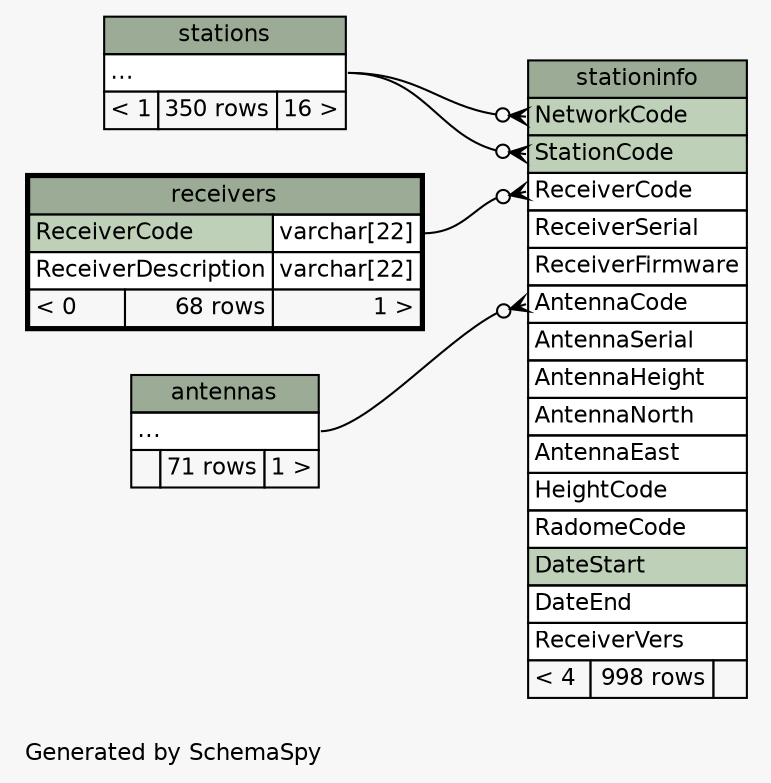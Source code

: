 // dot 2.36.0 on Linux 4.4.0-59-generic
// SchemaSpy rev 590
digraph "twoDegreesRelationshipsDiagram" {
  graph [
    rankdir="RL"
    bgcolor="#f7f7f7"
    label="\nGenerated by SchemaSpy"
    labeljust="l"
    nodesep="0.18"
    ranksep="0.46"
    fontname="Helvetica"
    fontsize="11"
  ];
  node [
    fontname="Helvetica"
    fontsize="11"
    shape="plaintext"
  ];
  edge [
    arrowsize="0.8"
  ];
  "stationinfo":"AntennaCode":w -> "antennas":"elipses":e [arrowhead=none dir=back arrowtail=crowodot];
  "stationinfo":"NetworkCode":w -> "stations":"elipses":e [arrowhead=none dir=back arrowtail=crowodot];
  "stationinfo":"ReceiverCode":w -> "receivers":"ReceiverCode.type":e [arrowhead=none dir=back arrowtail=crowodot];
  "stationinfo":"StationCode":w -> "stations":"elipses":e [arrowhead=none dir=back arrowtail=crowodot];
  "antennas" [
    label=<
    <TABLE BORDER="0" CELLBORDER="1" CELLSPACING="0" BGCOLOR="#ffffff">
      <TR><TD COLSPAN="3" BGCOLOR="#9bab96" ALIGN="CENTER">antennas</TD></TR>
      <TR><TD PORT="elipses" COLSPAN="3" ALIGN="LEFT">...</TD></TR>
      <TR><TD ALIGN="LEFT" BGCOLOR="#f7f7f7">  </TD><TD ALIGN="RIGHT" BGCOLOR="#f7f7f7">71 rows</TD><TD ALIGN="RIGHT" BGCOLOR="#f7f7f7">1 &gt;</TD></TR>
    </TABLE>>
    URL="antennas.html"
    tooltip="antennas"
  ];
  "receivers" [
    label=<
    <TABLE BORDER="2" CELLBORDER="1" CELLSPACING="0" BGCOLOR="#ffffff">
      <TR><TD COLSPAN="3" BGCOLOR="#9bab96" ALIGN="CENTER">receivers</TD></TR>
      <TR><TD PORT="ReceiverCode" COLSPAN="2" BGCOLOR="#bed1b8" ALIGN="LEFT">ReceiverCode</TD><TD PORT="ReceiverCode.type" ALIGN="LEFT">varchar[22]</TD></TR>
      <TR><TD PORT="ReceiverDescription" COLSPAN="2" ALIGN="LEFT">ReceiverDescription</TD><TD PORT="ReceiverDescription.type" ALIGN="LEFT">varchar[22]</TD></TR>
      <TR><TD ALIGN="LEFT" BGCOLOR="#f7f7f7">&lt; 0</TD><TD ALIGN="RIGHT" BGCOLOR="#f7f7f7">68 rows</TD><TD ALIGN="RIGHT" BGCOLOR="#f7f7f7">1 &gt;</TD></TR>
    </TABLE>>
    URL="receivers.html"
    tooltip="receivers"
  ];
  "stationinfo" [
    label=<
    <TABLE BORDER="0" CELLBORDER="1" CELLSPACING="0" BGCOLOR="#ffffff">
      <TR><TD COLSPAN="3" BGCOLOR="#9bab96" ALIGN="CENTER">stationinfo</TD></TR>
      <TR><TD PORT="NetworkCode" COLSPAN="3" BGCOLOR="#bed1b8" ALIGN="LEFT">NetworkCode</TD></TR>
      <TR><TD PORT="StationCode" COLSPAN="3" BGCOLOR="#bed1b8" ALIGN="LEFT">StationCode</TD></TR>
      <TR><TD PORT="ReceiverCode" COLSPAN="3" ALIGN="LEFT">ReceiverCode</TD></TR>
      <TR><TD PORT="ReceiverSerial" COLSPAN="3" ALIGN="LEFT">ReceiverSerial</TD></TR>
      <TR><TD PORT="ReceiverFirmware" COLSPAN="3" ALIGN="LEFT">ReceiverFirmware</TD></TR>
      <TR><TD PORT="AntennaCode" COLSPAN="3" ALIGN="LEFT">AntennaCode</TD></TR>
      <TR><TD PORT="AntennaSerial" COLSPAN="3" ALIGN="LEFT">AntennaSerial</TD></TR>
      <TR><TD PORT="AntennaHeight" COLSPAN="3" ALIGN="LEFT">AntennaHeight</TD></TR>
      <TR><TD PORT="AntennaNorth" COLSPAN="3" ALIGN="LEFT">AntennaNorth</TD></TR>
      <TR><TD PORT="AntennaEast" COLSPAN="3" ALIGN="LEFT">AntennaEast</TD></TR>
      <TR><TD PORT="HeightCode" COLSPAN="3" ALIGN="LEFT">HeightCode</TD></TR>
      <TR><TD PORT="RadomeCode" COLSPAN="3" ALIGN="LEFT">RadomeCode</TD></TR>
      <TR><TD PORT="DateStart" COLSPAN="3" BGCOLOR="#bed1b8" ALIGN="LEFT">DateStart</TD></TR>
      <TR><TD PORT="DateEnd" COLSPAN="3" ALIGN="LEFT">DateEnd</TD></TR>
      <TR><TD PORT="ReceiverVers" COLSPAN="3" ALIGN="LEFT">ReceiverVers</TD></TR>
      <TR><TD ALIGN="LEFT" BGCOLOR="#f7f7f7">&lt; 4</TD><TD ALIGN="RIGHT" BGCOLOR="#f7f7f7">998 rows</TD><TD ALIGN="RIGHT" BGCOLOR="#f7f7f7">  </TD></TR>
    </TABLE>>
    URL="stationinfo.html"
    tooltip="stationinfo"
  ];
  "stations" [
    label=<
    <TABLE BORDER="0" CELLBORDER="1" CELLSPACING="0" BGCOLOR="#ffffff">
      <TR><TD COLSPAN="3" BGCOLOR="#9bab96" ALIGN="CENTER">stations</TD></TR>
      <TR><TD PORT="elipses" COLSPAN="3" ALIGN="LEFT">...</TD></TR>
      <TR><TD ALIGN="LEFT" BGCOLOR="#f7f7f7">&lt; 1</TD><TD ALIGN="RIGHT" BGCOLOR="#f7f7f7">350 rows</TD><TD ALIGN="RIGHT" BGCOLOR="#f7f7f7">16 &gt;</TD></TR>
    </TABLE>>
    URL="stations.html"
    tooltip="stations"
  ];
}
